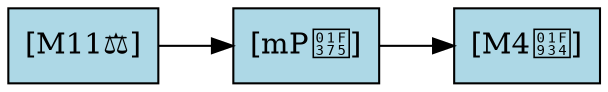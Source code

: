 
digraph ThreeCardSpread {
  rankdir=LR;
  node [shape=rectangle, style=filled, fillcolor=lightblue];
  "[M11⚖️]" -> "[mP🍵]" -> "[M4🤴]";
}